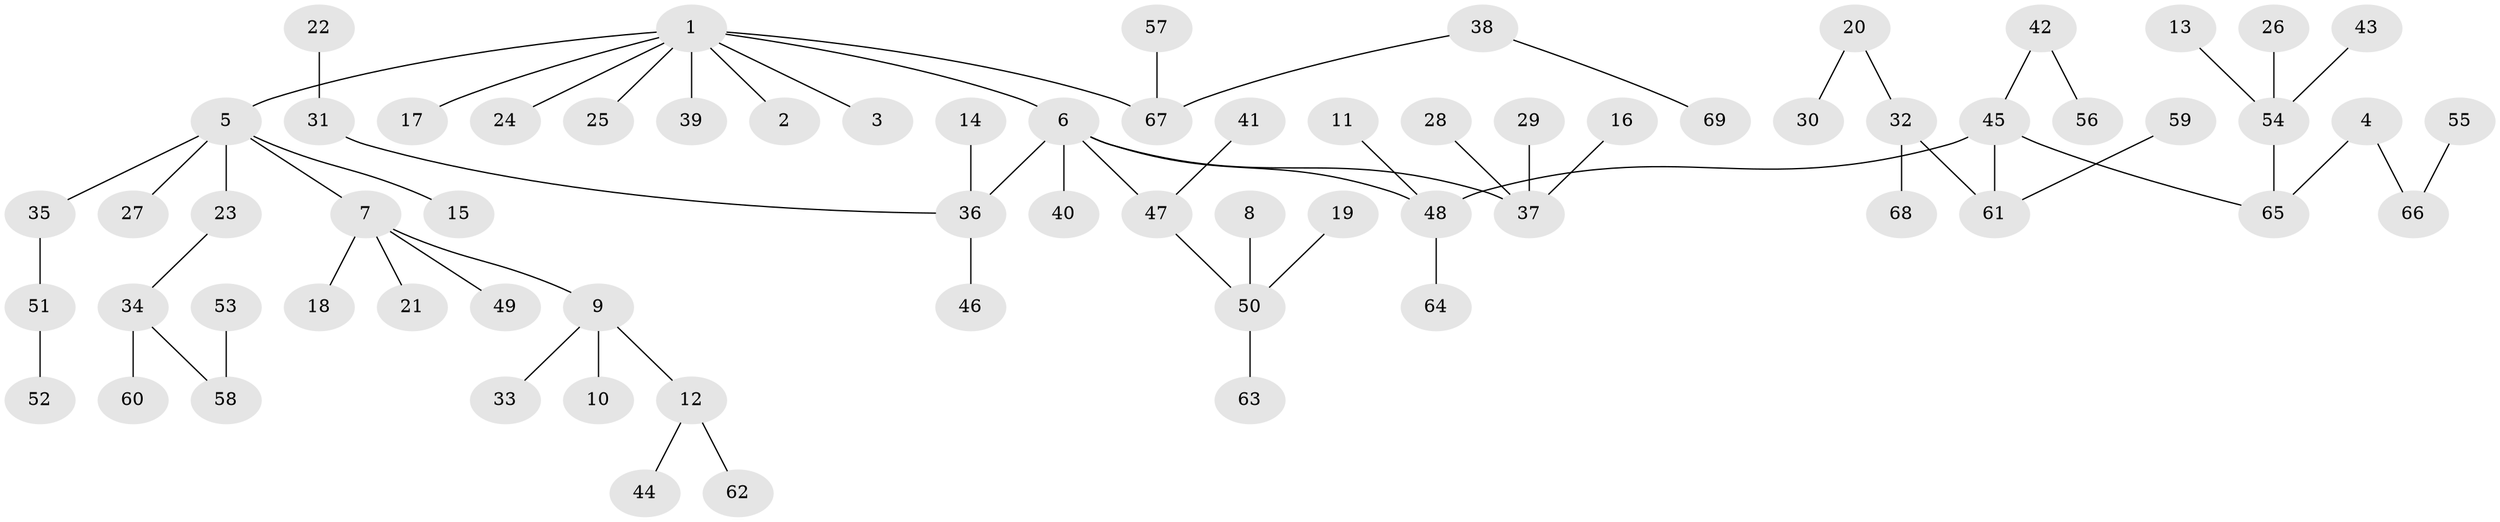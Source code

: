// original degree distribution, {8: 0.007246376811594203, 4: 0.043478260869565216, 1: 0.5217391304347826, 5: 0.050724637681159424, 3: 0.15942028985507245, 6: 0.007246376811594203, 7: 0.007246376811594203, 2: 0.2028985507246377}
// Generated by graph-tools (version 1.1) at 2025/26/03/09/25 03:26:28]
// undirected, 69 vertices, 68 edges
graph export_dot {
graph [start="1"]
  node [color=gray90,style=filled];
  1;
  2;
  3;
  4;
  5;
  6;
  7;
  8;
  9;
  10;
  11;
  12;
  13;
  14;
  15;
  16;
  17;
  18;
  19;
  20;
  21;
  22;
  23;
  24;
  25;
  26;
  27;
  28;
  29;
  30;
  31;
  32;
  33;
  34;
  35;
  36;
  37;
  38;
  39;
  40;
  41;
  42;
  43;
  44;
  45;
  46;
  47;
  48;
  49;
  50;
  51;
  52;
  53;
  54;
  55;
  56;
  57;
  58;
  59;
  60;
  61;
  62;
  63;
  64;
  65;
  66;
  67;
  68;
  69;
  1 -- 2 [weight=1.0];
  1 -- 3 [weight=1.0];
  1 -- 5 [weight=1.0];
  1 -- 6 [weight=1.0];
  1 -- 17 [weight=1.0];
  1 -- 24 [weight=1.0];
  1 -- 25 [weight=1.0];
  1 -- 39 [weight=1.0];
  1 -- 67 [weight=1.0];
  4 -- 65 [weight=1.0];
  4 -- 66 [weight=1.0];
  5 -- 7 [weight=1.0];
  5 -- 15 [weight=1.0];
  5 -- 23 [weight=1.0];
  5 -- 27 [weight=1.0];
  5 -- 35 [weight=1.0];
  6 -- 36 [weight=1.0];
  6 -- 37 [weight=1.0];
  6 -- 40 [weight=1.0];
  6 -- 47 [weight=1.0];
  6 -- 48 [weight=1.0];
  7 -- 9 [weight=1.0];
  7 -- 18 [weight=1.0];
  7 -- 21 [weight=1.0];
  7 -- 49 [weight=1.0];
  8 -- 50 [weight=1.0];
  9 -- 10 [weight=1.0];
  9 -- 12 [weight=1.0];
  9 -- 33 [weight=1.0];
  11 -- 48 [weight=1.0];
  12 -- 44 [weight=1.0];
  12 -- 62 [weight=1.0];
  13 -- 54 [weight=1.0];
  14 -- 36 [weight=1.0];
  16 -- 37 [weight=1.0];
  19 -- 50 [weight=1.0];
  20 -- 30 [weight=1.0];
  20 -- 32 [weight=1.0];
  22 -- 31 [weight=1.0];
  23 -- 34 [weight=1.0];
  26 -- 54 [weight=1.0];
  28 -- 37 [weight=1.0];
  29 -- 37 [weight=1.0];
  31 -- 36 [weight=1.0];
  32 -- 61 [weight=1.0];
  32 -- 68 [weight=1.0];
  34 -- 58 [weight=1.0];
  34 -- 60 [weight=1.0];
  35 -- 51 [weight=1.0];
  36 -- 46 [weight=1.0];
  38 -- 67 [weight=1.0];
  38 -- 69 [weight=1.0];
  41 -- 47 [weight=1.0];
  42 -- 45 [weight=1.0];
  42 -- 56 [weight=1.0];
  43 -- 54 [weight=1.0];
  45 -- 48 [weight=1.0];
  45 -- 61 [weight=1.0];
  45 -- 65 [weight=1.0];
  47 -- 50 [weight=1.0];
  48 -- 64 [weight=1.0];
  50 -- 63 [weight=1.0];
  51 -- 52 [weight=1.0];
  53 -- 58 [weight=1.0];
  54 -- 65 [weight=1.0];
  55 -- 66 [weight=1.0];
  57 -- 67 [weight=1.0];
  59 -- 61 [weight=1.0];
}
